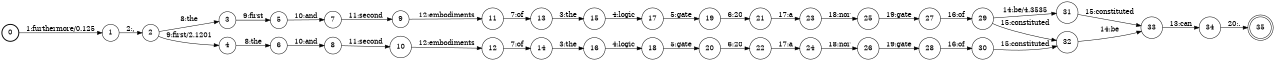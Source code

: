digraph FST {
rankdir = LR;
size = "8.5,11";
label = "";
center = 1;
orientation = Portrait;
ranksep = "0.4";
nodesep = "0.25";
0 [label = "0", shape = circle, style = bold, fontsize = 14]
	0 -> 1 [label = "1:furthermore/0.125", fontsize = 14];
1 [label = "1", shape = circle, style = solid, fontsize = 14]
	1 -> 2 [label = "2:,", fontsize = 14];
2 [label = "2", shape = circle, style = solid, fontsize = 14]
	2 -> 3 [label = "8:the", fontsize = 14];
	2 -> 4 [label = "9:first/2.1201", fontsize = 14];
3 [label = "3", shape = circle, style = solid, fontsize = 14]
	3 -> 5 [label = "9:first", fontsize = 14];
4 [label = "4", shape = circle, style = solid, fontsize = 14]
	4 -> 6 [label = "8:the", fontsize = 14];
5 [label = "5", shape = circle, style = solid, fontsize = 14]
	5 -> 7 [label = "10:and", fontsize = 14];
6 [label = "6", shape = circle, style = solid, fontsize = 14]
	6 -> 8 [label = "10:and", fontsize = 14];
7 [label = "7", shape = circle, style = solid, fontsize = 14]
	7 -> 9 [label = "11:second", fontsize = 14];
8 [label = "8", shape = circle, style = solid, fontsize = 14]
	8 -> 10 [label = "11:second", fontsize = 14];
9 [label = "9", shape = circle, style = solid, fontsize = 14]
	9 -> 11 [label = "12:embodiments", fontsize = 14];
10 [label = "10", shape = circle, style = solid, fontsize = 14]
	10 -> 12 [label = "12:embodiments", fontsize = 14];
11 [label = "11", shape = circle, style = solid, fontsize = 14]
	11 -> 13 [label = "7:of", fontsize = 14];
12 [label = "12", shape = circle, style = solid, fontsize = 14]
	12 -> 14 [label = "7:of", fontsize = 14];
13 [label = "13", shape = circle, style = solid, fontsize = 14]
	13 -> 15 [label = "3:the", fontsize = 14];
14 [label = "14", shape = circle, style = solid, fontsize = 14]
	14 -> 16 [label = "3:the", fontsize = 14];
15 [label = "15", shape = circle, style = solid, fontsize = 14]
	15 -> 17 [label = "4:logic", fontsize = 14];
16 [label = "16", shape = circle, style = solid, fontsize = 14]
	16 -> 18 [label = "4:logic", fontsize = 14];
17 [label = "17", shape = circle, style = solid, fontsize = 14]
	17 -> 19 [label = "5:gate", fontsize = 14];
18 [label = "18", shape = circle, style = solid, fontsize = 14]
	18 -> 20 [label = "5:gate", fontsize = 14];
19 [label = "19", shape = circle, style = solid, fontsize = 14]
	19 -> 21 [label = "6:20", fontsize = 14];
20 [label = "20", shape = circle, style = solid, fontsize = 14]
	20 -> 22 [label = "6:20", fontsize = 14];
21 [label = "21", shape = circle, style = solid, fontsize = 14]
	21 -> 23 [label = "17:a", fontsize = 14];
22 [label = "22", shape = circle, style = solid, fontsize = 14]
	22 -> 24 [label = "17:a", fontsize = 14];
23 [label = "23", shape = circle, style = solid, fontsize = 14]
	23 -> 25 [label = "18:nor", fontsize = 14];
24 [label = "24", shape = circle, style = solid, fontsize = 14]
	24 -> 26 [label = "18:nor", fontsize = 14];
25 [label = "25", shape = circle, style = solid, fontsize = 14]
	25 -> 27 [label = "19:gate", fontsize = 14];
26 [label = "26", shape = circle, style = solid, fontsize = 14]
	26 -> 28 [label = "19:gate", fontsize = 14];
27 [label = "27", shape = circle, style = solid, fontsize = 14]
	27 -> 29 [label = "16:of", fontsize = 14];
28 [label = "28", shape = circle, style = solid, fontsize = 14]
	28 -> 30 [label = "16:of", fontsize = 14];
29 [label = "29", shape = circle, style = solid, fontsize = 14]
	29 -> 31 [label = "14:be/4.3535", fontsize = 14];
	29 -> 32 [label = "15:constituted", fontsize = 14];
30 [label = "30", shape = circle, style = solid, fontsize = 14]
	30 -> 32 [label = "15:constituted", fontsize = 14];
31 [label = "31", shape = circle, style = solid, fontsize = 14]
	31 -> 33 [label = "15:constituted", fontsize = 14];
32 [label = "32", shape = circle, style = solid, fontsize = 14]
	32 -> 33 [label = "14:be", fontsize = 14];
33 [label = "33", shape = circle, style = solid, fontsize = 14]
	33 -> 34 [label = "13:can", fontsize = 14];
34 [label = "34", shape = circle, style = solid, fontsize = 14]
	34 -> 35 [label = "20:.", fontsize = 14];
35 [label = "35", shape = doublecircle, style = solid, fontsize = 14]
}
